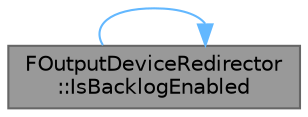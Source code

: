 digraph "FOutputDeviceRedirector::IsBacklogEnabled"
{
 // INTERACTIVE_SVG=YES
 // LATEX_PDF_SIZE
  bgcolor="transparent";
  edge [fontname=Helvetica,fontsize=10,labelfontname=Helvetica,labelfontsize=10];
  node [fontname=Helvetica,fontsize=10,shape=box,height=0.2,width=0.4];
  rankdir="LR";
  Node1 [id="Node000001",label="FOutputDeviceRedirector\l::IsBacklogEnabled",height=0.2,width=0.4,color="gray40", fillcolor="grey60", style="filled", fontcolor="black",tooltip="Determine if the backlog is enabled."];
  Node1 -> Node1 [id="edge1_Node000001_Node000001",color="steelblue1",style="solid",tooltip=" "];
}
